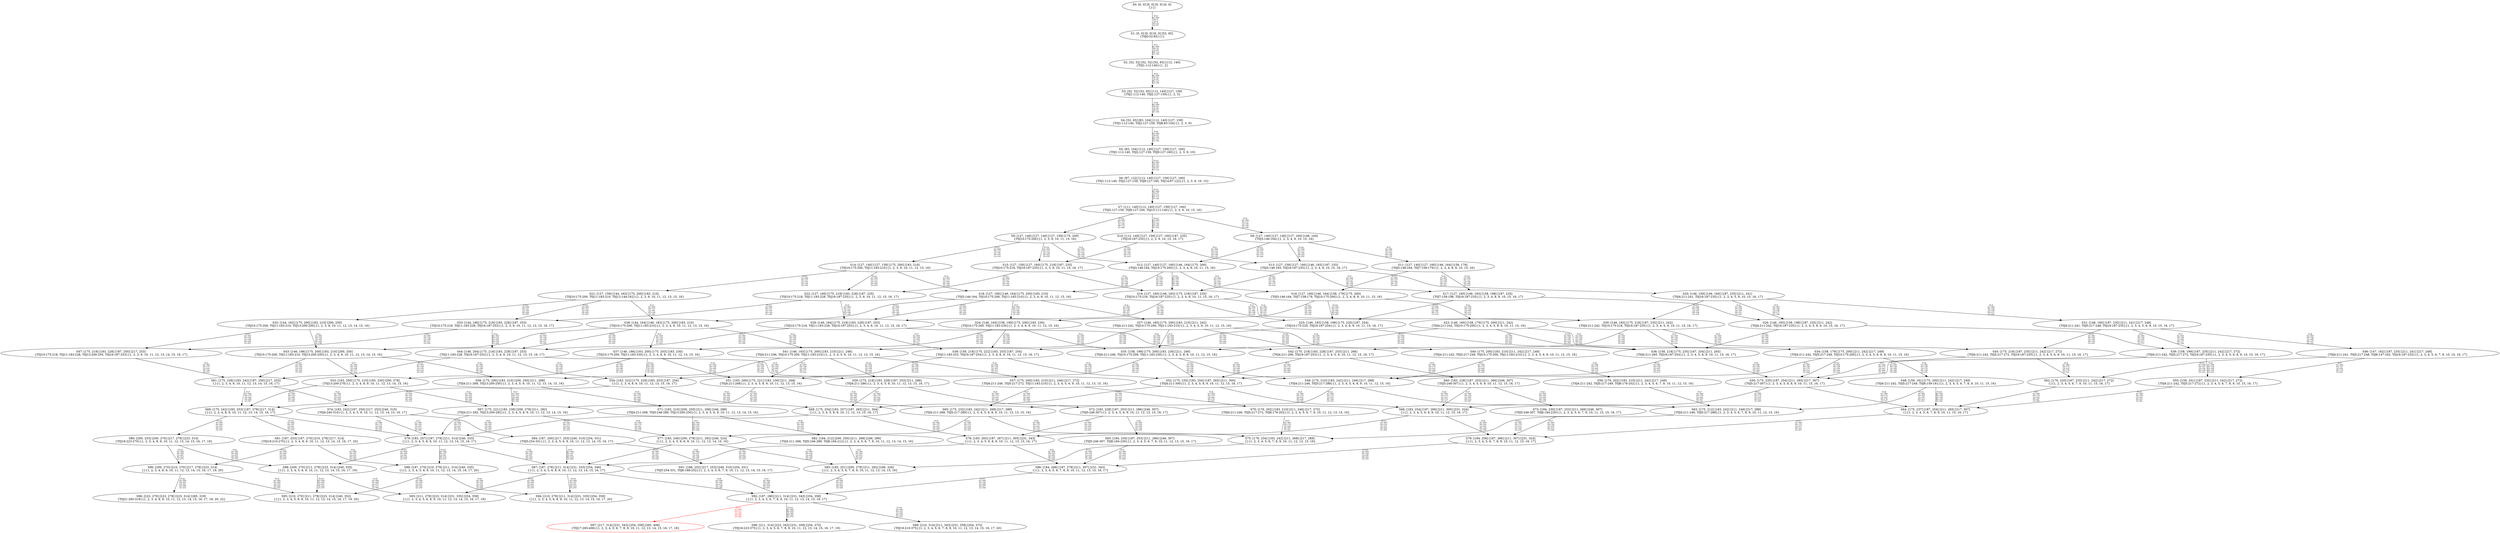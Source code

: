 digraph {
	S0[label="S0: [0, 0] [0, 0] [0, 0] [0, 0] \n{}{}"];
	S1[label="S1: [0, 0] [0, 0] [0, 0] [52, 65] \n{T0J0:52-65}{1}"];
	S2[label="S2: [52, 52] [52, 52] [52, 65] [112, 140] \n{T0J1:112-140}{1, 2}"];
	S3[label="S3: [52, 52] [52, 65] [112, 140] [127, 159] \n{T0J1:112-140, T0J2:127-159}{1, 2, 3}"];
	S4[label="S4: [52, 65] [83, 104] [112, 140] [127, 159] \n{T0J1:112-140, T0J2:127-159, T0J8:83-104}{1, 2, 3, 9}"];
	S5[label="S5: [83, 104] [112, 140] [127, 159] [127, 160] \n{T0J1:112-140, T0J2:127-159, T0J9:127-160}{1, 2, 3, 9, 10}"];
	S6[label="S6: [97, 122] [112, 140] [127, 159] [127, 160] \n{T0J1:112-140, T0J2:127-159, T0J9:127-160, T0J14:97-122}{1, 2, 3, 9, 10, 15}"];
	S7[label="S7: [111, 140] [112, 140] [127, 159] [127, 160] \n{T0J2:127-159, T0J9:127-160, T0J15:111-140}{1, 2, 3, 9, 10, 15, 16}"];
	S8[label="S8: [127, 140] [127, 140] [127, 160] [146, 164] \n{T0J3:146-164}{1, 2, 3, 4, 9, 10, 15, 16}"];
	S9[label="S9: [127, 140] [127, 140] [127, 159] [175, 200] \n{T0J10:175-200}{1, 2, 3, 9, 10, 11, 15, 16}"];
	S10[label="S10: [112, 140] [127, 159] [127, 160] [187, 235] \n{T0J16:187-235}{1, 2, 3, 9, 10, 15, 16, 17}"];
	S11[label="S11: [127, 140] [127, 160] [146, 164] [158, 179] \n{T0J3:146-164, T0J7:158-179}{1, 2, 3, 4, 8, 9, 10, 15, 16}"];
	S12[label="S12: [127, 140] [127, 160] [146, 164] [175, 200] \n{T0J3:146-164, T0J10:175-200}{1, 2, 3, 4, 9, 10, 11, 15, 16}"];
	S13[label="S13: [127, 159] [127, 160] [146, 183] [187, 235] \n{T0J3:146-183, T0J16:187-235}{1, 2, 3, 4, 9, 10, 15, 16, 17}"];
	S14[label="S14: [127, 140] [127, 159] [175, 200] [183, 210] \n{T0J10:175-200, T0J11:183-210}{1, 2, 3, 9, 10, 11, 12, 15, 16}"];
	S15[label="S15: [127, 159] [127, 160] [175, 218] [187, 235] \n{T0J10:175-218, T0J16:187-235}{1, 2, 3, 9, 10, 11, 15, 16, 17}"];
	S16[label="S16: [127, 160] [146, 164] [158, 179] [175, 200] \n{T0J3:146-164, T0J7:158-179, T0J10:175-200}{1, 2, 3, 4, 8, 9, 10, 11, 15, 16}"];
	S17[label="S17: [127, 160] [146, 183] [158, 198] [187, 235] \n{T0J7:158-198, T0J16:187-235}{1, 2, 3, 4, 8, 9, 10, 15, 16, 17}"];
	S18[label="S18: [127, 160] [146, 164] [175, 200] [183, 210] \n{T0J3:146-164, T0J10:175-200, T0J11:183-210}{1, 2, 3, 4, 9, 10, 11, 12, 15, 16}"];
	S19[label="S19: [127, 160] [146, 183] [175, 218] [187, 235] \n{T0J10:175-218, T0J16:187-235}{1, 2, 3, 4, 9, 10, 11, 15, 16, 17}"];
	S20[label="S20: [146, 159] [146, 160] [187, 235] [211, 241] \n{T0J4:211-241, T0J16:187-235}{1, 2, 3, 4, 5, 9, 10, 15, 16, 17}"];
	S21[label="S21: [127, 159] [144, 162] [175, 200] [183, 210] \n{T0J10:175-200, T0J11:183-210, T0J12:144-162}{1, 2, 3, 9, 10, 11, 12, 13, 15, 16}"];
	S22[label="S22: [127, 160] [175, 218] [183, 228] [187, 235] \n{T0J10:175-218, T0J11:183-228, T0J16:187-235}{1, 2, 3, 9, 10, 11, 12, 15, 16, 17}"];
	S23[label="S23: [146, 160] [158, 179] [175, 200] [211, 242] \n{T0J4:211-242, T0J10:175-200}{1, 2, 3, 4, 5, 8, 9, 10, 11, 15, 16}"];
	S24[label="S24: [146, 164] [158, 199] [175, 200] [183, 230] \n{T0J10:175-200, T0J11:183-230}{1, 2, 3, 4, 8, 9, 10, 11, 12, 15, 16}"];
	S25[label="S25: [146, 183] [158, 199] [175, 220] [187, 254] \n{T0J10:175-220, T0J16:187-254}{1, 2, 3, 4, 8, 9, 10, 11, 15, 16, 17}"];
	S26[label="S26: [146, 183] [158, 198] [187, 235] [211, 242] \n{T0J4:211-242, T0J16:187-235}{1, 2, 3, 4, 5, 8, 9, 10, 15, 16, 17}"];
	S27[label="S27: [146, 160] [175, 200] [183, 210] [211, 242] \n{T0J4:211-242, T0J10:175-200, T0J11:183-210}{1, 2, 3, 4, 5, 9, 10, 11, 12, 15, 16}"];
	S28[label="S28: [144, 164] [146, 183] [175, 200] [183, 210] \n{T0J10:175-200, T0J11:183-210}{1, 2, 3, 4, 9, 10, 11, 12, 13, 15, 16}"];
	S29[label="S29: [146, 184] [175, 218] [183, 228] [187, 253] \n{T0J10:175-218, T0J11:183-228, T0J16:187-253}{1, 2, 3, 4, 9, 10, 11, 12, 15, 16, 17}"];
	S30[label="S30: [146, 183] [175, 218] [187, 235] [211, 242] \n{T0J4:211-242, T0J10:175-218, T0J16:187-235}{1, 2, 3, 4, 5, 9, 10, 11, 15, 16, 17}"];
	S31[label="S31: [146, 160] [187, 235] [211, 241] [217, 248] \n{T0J4:211-241, T0J5:217-248, T0J16:187-235}{1, 2, 3, 4, 5, 6, 9, 10, 15, 16, 17}"];
	S32[label="S32: [144, 162] [175, 200] [183, 210] [200, 250] \n{T0J10:175-200, T0J11:183-210, T0J13:200-250}{1, 2, 3, 9, 10, 11, 12, 13, 14, 15, 16}"];
	S33[label="S33: [144, 180] [175, 218] [183, 228] [187, 253] \n{T0J10:175-218, T0J11:183-228, T0J16:187-253}{1, 2, 3, 9, 10, 11, 12, 13, 15, 16, 17}"];
	S34[label="S34: [158, 179] [175, 200] [211, 242] [217, 249] \n{T0J4:211-242, T0J5:217-249, T0J10:175-200}{1, 2, 3, 4, 5, 6, 8, 9, 10, 11, 15, 16}"];
	S35[label="S35: [158, 199] [175, 200] [183, 230] [211, 246] \n{T0J4:211-246, T0J10:175-200, T0J11:183-230}{1, 2, 3, 4, 5, 8, 9, 10, 11, 12, 15, 16}"];
	S36[label="S36: [158, 218] [175, 235] [187, 254] [211, 265] \n{T0J4:211-265, T0J16:187-254}{1, 2, 3, 4, 5, 8, 9, 10, 11, 15, 16, 17}"];
	S37[label="S37: [146, 186] [163, 200] [175, 203] [183, 230] \n{T0J10:175-200, T0J11:183-230}{1, 2, 3, 4, 8, 9, 10, 11, 12, 13, 15, 16}"];
	S38[label="S38: [158, 218] [175, 222] [183, 253] [187, 254] \n{T0J11:183-253, T0J16:187-254}{1, 2, 3, 4, 8, 9, 10, 11, 12, 15, 16, 17}"];
	S39[label="S39: [158, 199] [187, 235] [211, 242] [217, 272] \n{T0J4:211-242, T0J5:217-272, T0J16:187-235}{1, 2, 3, 4, 5, 6, 8, 9, 10, 15, 16, 17}"];
	S40[label="S40: [175, 200] [183, 210] [211, 242] [217, 249] \n{T0J4:211-242, T0J5:217-249, T0J10:175-200, T0J11:183-210}{1, 2, 3, 4, 5, 6, 9, 10, 11, 12, 15, 16}"];
	S41[label="S41: [146, 183] [175, 200] [183, 210] [211, 246] \n{T0J4:211-246, T0J10:175-200, T0J11:183-210}{1, 2, 3, 4, 5, 9, 10, 11, 12, 13, 15, 16}"];
	S42[label="S42: [175, 218] [183, 228] [187, 253] [211, 266] \n{T0J4:211-266, T0J16:187-253}{1, 2, 3, 4, 5, 9, 10, 11, 12, 15, 16, 17}"];
	S43[label="S43: [146, 186] [175, 200] [183, 210] [200, 250] \n{T0J10:175-200, T0J11:183-210, T0J13:200-250}{1, 2, 3, 4, 9, 10, 11, 12, 13, 14, 15, 16}"];
	S44[label="S44: [146, 204] [175, 218] [183, 228] [187, 253] \n{T0J11:183-228, T0J16:187-253}{1, 2, 3, 4, 9, 10, 11, 12, 13, 15, 16, 17}"];
	S45[label="S45: [175, 218] [187, 235] [211, 242] [217, 272] \n{T0J4:211-242, T0J5:217-272, T0J16:187-235}{1, 2, 3, 4, 5, 6, 9, 10, 11, 15, 16, 17}"];
	S46[label="S46: [147, 162] [187, 235] [211, 241] [217, 248] \n{T0J4:211-241, T0J5:217-248, T0J6:147-162, T0J16:187-235}{1, 2, 3, 4, 5, 6, 7, 9, 10, 15, 16, 17}"];
	S47[label="S47: [175, 218] [183, 228] [187, 250] [217, 253] \n{T0J10:175-218, T0J11:183-228, T0J13:200-250, T0J16:187-253}{1, 2, 3, 9, 10, 11, 12, 13, 14, 15, 16, 17}"];
	S48[label="S48: [159, 181] [175, 200] [211, 242] [217, 249] \n{T0J4:211-242, T0J5:217-249, T0J6:159-181}{1, 2, 3, 4, 5, 6, 7, 8, 9, 10, 11, 15, 16}"];
	S49[label="S49: [175, 210] [183, 242] [211, 249] [217, 288] \n{T0J4:211-246, T0J5:217-288}{1, 2, 3, 4, 5, 6, 8, 9, 10, 11, 12, 15, 16}"];
	S50[label="S50: [175, 235] [187, 254] [211, 265] [217, 307] \n{T0J5:217-307}{1, 2, 3, 4, 5, 6, 8, 9, 10, 11, 15, 16, 17}"];
	S51[label="S51: [163, 200] [175, 221] [183, 230] [211, 268] \n{T0J4:211-268}{1, 2, 3, 4, 5, 8, 9, 10, 11, 12, 13, 15, 16}"];
	S52[label="S52: [175, 235] [183, 254] [187, 265] [211, 300] \n{T0J4:211-300}{1, 2, 3, 4, 5, 8, 9, 10, 11, 12, 15, 16, 17}"];
	S53[label="S53: [163, 200] [175, 210] [183, 230] [200, 278] \n{T0J13:200-278}{1, 2, 3, 4, 8, 9, 10, 11, 12, 13, 14, 15, 16}"];
	S54[label="S54: [163, 222] [175, 228] [183, 253] [187, 254] \n{}{1, 2, 3, 4, 8, 9, 10, 11, 12, 13, 15, 16, 17}"];
	S55[label="S55: [159, 201] [187, 235] [211, 242] [217, 272] \n{T0J4:211-242, T0J5:217-272}{1, 2, 3, 4, 5, 6, 7, 8, 9, 10, 15, 16, 17}"];
	S56[label="S56: [176, 202] [183, 210] [211, 242] [217, 249] \n{T0J4:211-242, T0J5:217-249, T0J6:176-202}{1, 2, 3, 4, 5, 6, 7, 9, 10, 11, 12, 15, 16}"];
	S57[label="S57: [175, 200] [183, 210] [211, 246] [217, 272] \n{T0J4:211-246, T0J5:217-272, T0J11:183-210}{1, 2, 3, 4, 5, 6, 9, 10, 11, 12, 13, 15, 16}"];
	S58[label="S58: [175, 200] [183, 210] [200, 250] [211, 268] \n{T0J4:211-268, T0J13:200-250}{1, 2, 3, 4, 5, 9, 10, 11, 12, 13, 14, 15, 16}"];
	S59[label="S59: [175, 218] [183, 228] [187, 253] [211, 286] \n{T0J4:211-286}{1, 2, 3, 4, 5, 9, 10, 11, 12, 13, 15, 16, 17}"];
	S60[label="S60: [183, 228] [187, 253] [211, 266] [246, 307] \n{T0J5:246-307}{1, 2, 3, 4, 5, 6, 9, 10, 11, 12, 15, 16, 17}"];
	S61[label="S61: [175, 228] [183, 242] [187, 250] [217, 253] \n{}{1, 2, 3, 4, 9, 10, 11, 12, 13, 14, 15, 16, 17}"];
	S62[label="S62: [176, 220] [187, 235] [211, 242] [217, 272] \n{}{1, 2, 3, 4, 5, 6, 7, 9, 10, 11, 15, 16, 17}"];
	S63[label="S63: [175, 212] [183, 242] [211, 249] [217, 288] \n{T0J4:211-246, T0J5:217-288}{1, 2, 3, 4, 5, 6, 7, 8, 9, 10, 11, 12, 15, 16}"];
	S64[label="S64: [175, 237] [187, 254] [211, 265] [217, 307] \n{}{1, 2, 3, 4, 5, 6, 7, 8, 9, 10, 11, 15, 16, 17}"];
	S65[label="S65: [175, 232] [183, 242] [211, 268] [217, 289] \n{T0J4:211-268, T0J5:217-289}{1, 2, 3, 4, 5, 6, 8, 9, 10, 11, 12, 13, 15, 16}"];
	S66[label="S66: [183, 254] [187, 266] [211, 305] [231, 324] \n{}{1, 2, 3, 4, 5, 6, 8, 9, 10, 11, 12, 15, 16, 17}"];
	S67[label="S67: [175, 221] [183, 239] [200, 278] [211, 292] \n{T0J4:211-282, T0J13:200-292}{1, 2, 3, 4, 5, 8, 9, 10, 11, 12, 13, 14, 15, 16}"];
	S68[label="S68: [175, 254] [183, 257] [187, 265] [211, 304] \n{}{1, 2, 3, 4, 5, 8, 9, 10, 11, 12, 13, 15, 16, 17}"];
	S69[label="S69: [175, 242] [183, 253] [187, 278] [217, 314] \n{}{1, 2, 3, 4, 8, 9, 10, 11, 12, 13, 14, 15, 16, 17}"];
	S70[label="S70: [176, 202] [183, 210] [211, 246] [217, 272] \n{T0J4:211-246, T0J5:217-272, T0J6:176-202}{1, 2, 3, 4, 5, 6, 7, 9, 10, 11, 12, 13, 15, 16}"];
	S71[label="S71: [183, 210] [200, 250] [211, 268] [246, 289] \n{T0J4:211-268, T0J5:246-289, T0J13:200-250}{1, 2, 3, 4, 5, 6, 9, 10, 11, 12, 13, 14, 15, 16}"];
	S72[label="S72: [183, 228] [187, 253] [211, 286] [246, 307] \n{T0J5:246-307}{1, 2, 3, 4, 5, 6, 9, 10, 11, 12, 13, 15, 16, 17}"];
	S73[label="S73: [184, 230] [187, 253] [211, 266] [246, 307] \n{T0J5:246-307, T0J6:184-230}{1, 2, 3, 4, 5, 6, 7, 9, 10, 11, 12, 15, 16, 17}"];
	S74[label="S74: [183, 242] [187, 250] [217, 253] [240, 310] \n{T0J4:240-310}{1, 2, 3, 4, 5, 9, 10, 11, 12, 13, 14, 15, 16, 17}"];
	S75[label="S75: [176, 234] [183, 242] [211, 268] [217, 289] \n{}{1, 2, 3, 4, 5, 6, 7, 8, 9, 10, 11, 12, 13, 15, 16}"];
	S76[label="S76: [184, 256] [187, 266] [211, 307] [231, 324] \n{}{1, 2, 3, 4, 5, 6, 7, 8, 9, 10, 11, 12, 15, 16, 17}"];
	S77[label="S77: [183, 249] [200, 278] [211, 292] [246, 324] \n{}{1, 2, 3, 4, 5, 6, 8, 9, 10, 11, 12, 13, 14, 15, 16}"];
	S78[label="S78: [183, 263] [187, 267] [211, 305] [231, 343] \n{}{1, 2, 3, 4, 5, 6, 8, 9, 10, 11, 12, 13, 15, 16, 17}"];
	S79[label="S79: [183, 257] [187, 278] [211, 314] [240, 333] \n{}{1, 2, 3, 4, 5, 8, 9, 10, 11, 12, 13, 14, 15, 16, 17}"];
	S80[label="S80: [200, 253] [200, 270] [217, 278] [223, 314] \n{T0J18:223-270}{1, 2, 3, 4, 8, 9, 10, 11, 12, 13, 14, 15, 16, 17, 19}"];
	S81[label="S81: [187, 253] [187, 270] [210, 278] [217, 314] \n{T0J19:210-270}{1, 2, 3, 4, 8, 9, 10, 11, 12, 13, 14, 15, 16, 17, 20}"];
	S82[label="S82: [184, 212] [200, 250] [211, 268] [246, 289] \n{T0J4:211-268, T0J5:246-289, T0J6:184-212}{1, 2, 3, 4, 5, 6, 7, 9, 10, 11, 12, 13, 14, 15, 16}"];
	S83[label="S83: [184, 230] [187, 253] [211, 286] [246, 307] \n{T0J5:246-307, T0J6:184-230}{1, 2, 3, 4, 5, 6, 7, 9, 10, 11, 12, 13, 15, 16, 17}"];
	S84[label="S84: [187, 250] [217, 253] [240, 310] [254, 331] \n{T0J5:254-331}{1, 2, 3, 4, 5, 6, 9, 10, 11, 12, 13, 14, 15, 16, 17}"];
	S85[label="S85: [183, 251] [200, 278] [211, 292] [246, 326] \n{}{1, 2, 3, 4, 5, 6, 7, 8, 9, 10, 11, 12, 13, 14, 15, 16}"];
	S86[label="S86: [184, 266] [187, 278] [211, 307] [231, 343] \n{}{1, 2, 3, 4, 5, 6, 7, 8, 9, 10, 11, 12, 13, 15, 16, 17}"];
	S87[label="S87: [187, 278] [211, 314] [231, 333] [254, 346] \n{}{1, 2, 3, 4, 5, 6, 8, 9, 10, 11, 12, 13, 14, 15, 16, 17}"];
	S88[label="S88: [200, 270] [211, 278] [223, 314] [240, 335] \n{}{1, 2, 3, 4, 5, 8, 9, 10, 11, 12, 13, 14, 15, 16, 17, 19}"];
	S89[label="S89: [187, 270] [210, 278] [211, 314] [240, 335] \n{}{1, 2, 3, 4, 5, 8, 9, 10, 11, 12, 13, 14, 15, 16, 17, 20}"];
	S90[label="S90: [200, 270] [210, 270] [217, 278] [223, 314] \n{}{1, 2, 3, 4, 8, 9, 10, 11, 12, 13, 14, 15, 16, 17, 19, 20}"];
	S91[label="S91: [188, 252] [217, 253] [240, 310] [254, 331] \n{T0J5:254-331, T0J6:188-252}{1, 2, 3, 4, 5, 6, 7, 9, 10, 11, 12, 13, 14, 15, 16, 17}"];
	S92[label="S92: [187, 280] [211, 314] [231, 343] [254, 358] \n{}{1, 2, 3, 4, 5, 6, 7, 8, 9, 10, 11, 12, 13, 14, 15, 16, 17}"];
	S93[label="S93: [211, 278] [223, 314] [231, 335] [254, 359] \n{}{1, 2, 3, 4, 5, 6, 8, 9, 10, 11, 12, 13, 14, 15, 16, 17, 19}"];
	S94[label="S94: [210, 278] [211, 314] [231, 335] [254, 359] \n{}{1, 2, 3, 4, 5, 6, 8, 9, 10, 11, 12, 13, 14, 15, 16, 17, 20}"];
	S95[label="S95: [210, 270] [211, 278] [223, 314] [240, 352] \n{}{1, 2, 3, 4, 5, 8, 9, 10, 11, 12, 13, 14, 15, 16, 17, 19, 20}"];
	S96[label="S96: [223, 270] [223, 278] [223, 314] [285, 319] \n{T0J21:285-319}{1, 2, 3, 4, 8, 9, 10, 11, 12, 13, 14, 15, 16, 17, 19, 20, 22}"];
	S97[label="S97: [217, 314] [231, 343] [254, 358] [265, 406] \n{T0J17:265-406}{1, 2, 3, 4, 5, 6, 7, 8, 9, 10, 11, 12, 13, 14, 15, 16, 17, 18}"];
	S98[label="S98: [211, 314] [223, 343] [231, 358] [254, 375] \n{T0J18:223-375}{1, 2, 3, 4, 5, 6, 7, 8, 9, 10, 11, 12, 13, 14, 15, 16, 17, 19}"];
	S99[label="S99: [210, 314] [211, 343] [231, 358] [254, 375] \n{T0J19:210-375}{1, 2, 3, 4, 5, 6, 7, 8, 9, 10, 11, 12, 13, 14, 15, 16, 17, 20}"];
	S0 -> S1[label="T0 J0\nDL=400\nES=0\nLS=0\nEF=52\nLF=65",fontsize=8];
	S1 -> S2[label="T0 J1\nDL=400\nES=52\nLS=65\nEF=112\nLF=140",fontsize=8];
	S2 -> S3[label="T0 J2\nDL=400\nES=52\nLS=65\nEF=127\nLF=159",fontsize=8];
	S3 -> S4[label="T0 J8\nDL=400\nES=52\nLS=65\nEF=83\nLF=104",fontsize=8];
	S4 -> S5[label="T0 J9\nDL=400\nES=83\nLS=104\nEF=127\nLF=160",fontsize=8];
	S5 -> S6[label="T0 J14\nDL=400\nES=83\nLS=104\nEF=97\nLF=122",fontsize=8];
	S6 -> S7[label="T0 J15\nDL=400\nES=97\nLS=122\nEF=111\nLF=140",fontsize=8];
	S7 -> S8[label="T0 J3\nDL=400\nES=127\nLS=140\nEF=146\nLF=164",fontsize=8];
	S7 -> S9[label="T0 J10\nDL=400\nES=127\nLS=140\nEF=175\nLF=200",fontsize=8];
	S7 -> S10[label="T0 J16\nDL=400\nES=111\nLS=140\nEF=187\nLF=235",fontsize=8];
	S8 -> S11[label="T0 J7\nDL=400\nES=127\nLS=140\nEF=158\nLF=179",fontsize=8];
	S8 -> S12[label="T0 J10\nDL=400\nES=127\nLS=140\nEF=175\nLF=200",fontsize=8];
	S8 -> S13[label="T0 J16\nDL=400\nES=127\nLS=140\nEF=203\nLF=235",fontsize=8];
	S9 -> S12[label="T0 J3\nDL=400\nES=127\nLS=140\nEF=146\nLF=164",fontsize=8];
	S9 -> S14[label="T0 J11\nDL=400\nES=127\nLS=140\nEF=183\nLF=210",fontsize=8];
	S9 -> S15[label="T0 J16\nDL=400\nES=127\nLS=140\nEF=203\nLF=235",fontsize=8];
	S10 -> S13[label="T0 J3\nDL=400\nES=127\nLS=159\nEF=146\nLF=183",fontsize=8];
	S10 -> S15[label="T0 J10\nDL=400\nES=127\nLS=158\nEF=175\nLF=218",fontsize=8];
	S11 -> S16[label="T0 J10\nDL=400\nES=127\nLS=140\nEF=175\nLF=200",fontsize=8];
	S11 -> S17[label="T0 J16\nDL=400\nES=127\nLS=140\nEF=203\nLF=235",fontsize=8];
	S12 -> S16[label="T0 J7\nDL=400\nES=127\nLS=140\nEF=158\nLF=179",fontsize=8];
	S12 -> S18[label="T0 J11\nDL=400\nES=127\nLS=140\nEF=183\nLF=210",fontsize=8];
	S12 -> S19[label="T0 J16\nDL=400\nES=127\nLS=140\nEF=203\nLF=235",fontsize=8];
	S13 -> S20[label="T0 J4\nDL=400\nES=146\nLS=159\nEF=211\nLF=241",fontsize=8];
	S13 -> S17[label="T0 J7\nDL=400\nES=127\nLS=159\nEF=158\nLF=198",fontsize=8];
	S13 -> S19[label="T0 J10\nDL=400\nES=127\nLS=158\nEF=175\nLF=218",fontsize=8];
	S14 -> S18[label="T0 J3\nDL=400\nES=127\nLS=140\nEF=146\nLF=164",fontsize=8];
	S14 -> S21[label="T0 J12\nDL=400\nES=127\nLS=140\nEF=144\nLF=162",fontsize=8];
	S14 -> S22[label="T0 J16\nDL=400\nES=127\nLS=140\nEF=203\nLF=235",fontsize=8];
	S15 -> S19[label="T0 J3\nDL=400\nES=127\nLS=159\nEF=146\nLF=183",fontsize=8];
	S15 -> S22[label="T0 J11\nDL=400\nES=127\nLS=158\nEF=183\nLF=228",fontsize=8];
	S16 -> S23[label="T0 J4\nDL=400\nES=146\nLS=160\nEF=211\nLF=242",fontsize=8];
	S16 -> S24[label="T0 J11\nDL=400\nES=127\nLS=160\nEF=183\nLF=230",fontsize=8];
	S16 -> S25[label="T0 J16\nDL=400\nES=127\nLS=159\nEF=203\nLF=254",fontsize=8];
	S17 -> S26[label="T0 J4\nDL=400\nES=146\nLS=160\nEF=211\nLF=242",fontsize=8];
	S17 -> S25[label="T0 J10\nDL=400\nES=127\nLS=160\nEF=175\nLF=220",fontsize=8];
	S18 -> S27[label="T0 J4\nDL=400\nES=146\nLS=160\nEF=211\nLF=242",fontsize=8];
	S18 -> S24[label="T0 J7\nDL=400\nES=127\nLS=160\nEF=158\nLF=199",fontsize=8];
	S18 -> S28[label="T0 J12\nDL=400\nES=127\nLS=158\nEF=144\nLF=180",fontsize=8];
	S18 -> S29[label="T0 J16\nDL=400\nES=127\nLS=158\nEF=203\nLF=253",fontsize=8];
	S19 -> S30[label="T0 J4\nDL=400\nES=146\nLS=160\nEF=211\nLF=242",fontsize=8];
	S19 -> S25[label="T0 J7\nDL=400\nES=127\nLS=160\nEF=158\nLF=199",fontsize=8];
	S19 -> S29[label="T0 J11\nDL=400\nES=127\nLS=158\nEF=183\nLF=228",fontsize=8];
	S20 -> S31[label="T0 J5\nDL=400\nES=146\nLS=159\nEF=217\nLF=248",fontsize=8];
	S20 -> S26[label="T0 J7\nDL=400\nES=146\nLS=159\nEF=177\nLF=198",fontsize=8];
	S20 -> S30[label="T0 J10\nDL=400\nES=146\nLS=158\nEF=194\nLF=218",fontsize=8];
	S21 -> S28[label="T0 J3\nDL=400\nES=127\nLS=159\nEF=146\nLF=183",fontsize=8];
	S21 -> S32[label="T0 J13\nDL=400\nES=127\nLS=158\nEF=200\nLF=250",fontsize=8];
	S21 -> S33[label="T0 J16\nDL=400\nES=127\nLS=158\nEF=203\nLF=253",fontsize=8];
	S22 -> S29[label="T0 J3\nDL=400\nES=127\nLS=160\nEF=146\nLF=184",fontsize=8];
	S22 -> S33[label="T0 J12\nDL=400\nES=127\nLS=158\nEF=144\nLF=180",fontsize=8];
	S23 -> S34[label="T0 J5\nDL=400\nES=146\nLS=160\nEF=217\nLF=249",fontsize=8];
	S23 -> S35[label="T0 J11\nDL=400\nES=146\nLS=160\nEF=202\nLF=230",fontsize=8];
	S23 -> S36[label="T0 J16\nDL=400\nES=146\nLS=159\nEF=222\nLF=254",fontsize=8];
	S24 -> S35[label="T0 J4\nDL=400\nES=146\nLS=164\nEF=211\nLF=246",fontsize=8];
	S24 -> S37[label="T0 J12\nDL=400\nES=146\nLS=164\nEF=163\nLF=186",fontsize=8];
	S24 -> S38[label="T0 J16\nDL=400\nES=146\nLS=159\nEF=222\nLF=254",fontsize=8];
	S25 -> S36[label="T0 J4\nDL=400\nES=146\nLS=183\nEF=211\nLF=265",fontsize=8];
	S25 -> S38[label="T0 J11\nDL=400\nES=146\nLS=183\nEF=202\nLF=253",fontsize=8];
	S26 -> S39[label="T0 J5\nDL=400\nES=146\nLS=183\nEF=217\nLF=272",fontsize=8];
	S26 -> S36[label="T0 J10\nDL=400\nES=146\nLS=183\nEF=194\nLF=243",fontsize=8];
	S27 -> S40[label="T0 J5\nDL=400\nES=146\nLS=160\nEF=217\nLF=249",fontsize=8];
	S27 -> S35[label="T0 J7\nDL=400\nES=146\nLS=160\nEF=177\nLF=199",fontsize=8];
	S27 -> S41[label="T0 J12\nDL=400\nES=146\nLS=158\nEF=163\nLF=180",fontsize=8];
	S27 -> S42[label="T0 J16\nDL=400\nES=146\nLS=158\nEF=222\nLF=253",fontsize=8];
	S28 -> S41[label="T0 J4\nDL=400\nES=146\nLS=164\nEF=211\nLF=246",fontsize=8];
	S28 -> S37[label="T0 J7\nDL=400\nES=144\nLS=164\nEF=175\nLF=203",fontsize=8];
	S28 -> S43[label="T0 J13\nDL=400\nES=144\nLS=158\nEF=217\nLF=250",fontsize=8];
	S28 -> S44[label="T0 J16\nDL=400\nES=144\nLS=158\nEF=220\nLF=253",fontsize=8];
	S29 -> S42[label="T0 J4\nDL=400\nES=146\nLS=184\nEF=211\nLF=266",fontsize=8];
	S29 -> S38[label="T0 J7\nDL=400\nES=146\nLS=183\nEF=177\nLF=222",fontsize=8];
	S29 -> S44[label="T0 J12\nDL=400\nES=146\nLS=158\nEF=163\nLF=180",fontsize=8];
	S30 -> S45[label="T0 J5\nDL=400\nES=146\nLS=183\nEF=217\nLF=272",fontsize=8];
	S30 -> S36[label="T0 J7\nDL=400\nES=146\nLS=183\nEF=177\nLF=222",fontsize=8];
	S30 -> S42[label="T0 J11\nDL=400\nES=146\nLS=158\nEF=202\nLF=228",fontsize=8];
	S31 -> S46[label="T0 J6\nDL=400\nES=146\nLS=160\nEF=147\nLF=162",fontsize=8];
	S31 -> S39[label="T0 J7\nDL=400\nES=146\nLS=160\nEF=177\nLF=199",fontsize=8];
	S31 -> S45[label="T0 J10\nDL=400\nES=146\nLS=158\nEF=194\nLF=218",fontsize=8];
	S32 -> S43[label="T0 J3\nDL=400\nES=144\nLS=162\nEF=163\nLF=186",fontsize=8];
	S32 -> S47[label="T0 J16\nDL=400\nES=144\nLS=158\nEF=220\nLF=253",fontsize=8];
	S33 -> S44[label="T0 J3\nDL=400\nES=144\nLS=180\nEF=163\nLF=204",fontsize=8];
	S33 -> S47[label="T0 J13\nDL=400\nES=144\nLS=158\nEF=217\nLF=250",fontsize=8];
	S34 -> S48[label="T0 J6\nDL=400\nES=158\nLS=179\nEF=159\nLF=181",fontsize=8];
	S34 -> S49[label="T0 J11\nDL=400\nES=158\nLS=179\nEF=214\nLF=249",fontsize=8];
	S34 -> S50[label="T0 J16\nDL=400\nES=158\nLS=159\nEF=234\nLF=254",fontsize=8];
	S35 -> S49[label="T0 J5\nDL=400\nES=158\nLS=199\nEF=229\nLF=288",fontsize=8];
	S35 -> S51[label="T0 J12\nDL=400\nES=158\nLS=199\nEF=175\nLF=221",fontsize=8];
	S35 -> S52[label="T0 J16\nDL=400\nES=158\nLS=159\nEF=234\nLF=254",fontsize=8];
	S36 -> S50[label="T0 J5\nDL=400\nES=158\nLS=218\nEF=229\nLF=307",fontsize=8];
	S36 -> S52[label="T0 J11\nDL=400\nES=158\nLS=203\nEF=214\nLF=273",fontsize=8];
	S37 -> S51[label="T0 J4\nDL=400\nES=146\nLS=186\nEF=211\nLF=268",fontsize=8];
	S37 -> S53[label="T0 J13\nDL=400\nES=146\nLS=186\nEF=219\nLF=278",fontsize=8];
	S37 -> S54[label="T0 J16\nDL=400\nES=146\nLS=159\nEF=222\nLF=254",fontsize=8];
	S38 -> S52[label="T0 J4\nDL=400\nES=158\nLS=218\nEF=223\nLF=300",fontsize=8];
	S38 -> S54[label="T0 J12\nDL=400\nES=158\nLS=203\nEF=175\nLF=225",fontsize=8];
	S39 -> S55[label="T0 J6\nDL=400\nES=158\nLS=199\nEF=159\nLF=201",fontsize=8];
	S39 -> S50[label="T0 J10\nDL=400\nES=158\nLS=199\nEF=206\nLF=259",fontsize=8];
	S40 -> S56[label="T0 J6\nDL=400\nES=175\nLS=200\nEF=176\nLF=202",fontsize=8];
	S40 -> S49[label="T0 J7\nDL=400\nES=175\nLS=200\nEF=206\nLF=239",fontsize=8];
	S41 -> S57[label="T0 J5\nDL=400\nES=146\nLS=183\nEF=217\nLF=272",fontsize=8];
	S41 -> S51[label="T0 J7\nDL=400\nES=146\nLS=183\nEF=177\nLF=222",fontsize=8];
	S41 -> S58[label="T0 J13\nDL=400\nES=146\nLS=158\nEF=219\nLF=250",fontsize=8];
	S41 -> S59[label="T0 J16\nDL=400\nES=146\nLS=158\nEF=222\nLF=253",fontsize=8];
	S42 -> S60[label="T0 J5\nDL=400\nES=175\nLS=218\nEF=246\nLF=307",fontsize=8];
	S42 -> S52[label="T0 J7\nDL=400\nES=175\nLS=203\nEF=206\nLF=242",fontsize=8];
	S43 -> S58[label="T0 J4\nDL=400\nES=146\nLS=186\nEF=211\nLF=268",fontsize=8];
	S43 -> S53[label="T0 J7\nDL=400\nES=146\nLS=186\nEF=177\nLF=225",fontsize=8];
	S43 -> S61[label="T0 J16\nDL=400\nES=146\nLS=158\nEF=222\nLF=253",fontsize=8];
	S44 -> S59[label="T0 J4\nDL=400\nES=146\nLS=204\nEF=211\nLF=286",fontsize=8];
	S44 -> S54[label="T0 J7\nDL=400\nES=146\nLS=203\nEF=177\nLF=242",fontsize=8];
	S44 -> S61[label="T0 J13\nDL=400\nES=146\nLS=158\nEF=219\nLF=250",fontsize=8];
	S45 -> S62[label="T0 J6\nDL=400\nES=175\nLS=218\nEF=176\nLF=220",fontsize=8];
	S45 -> S50[label="T0 J7\nDL=400\nES=175\nLS=203\nEF=206\nLF=242",fontsize=8];
	S46 -> S55[label="T0 J7\nDL=400\nES=147\nLS=162\nEF=178\nLF=201",fontsize=8];
	S46 -> S62[label="T0 J10\nDL=400\nES=147\nLS=158\nEF=195\nLF=218",fontsize=8];
	S47 -> S61[label="T0 J3\nDL=400\nES=175\nLS=218\nEF=194\nLF=242",fontsize=8];
	S48 -> S63[label="T0 J11\nDL=400\nES=159\nLS=181\nEF=215\nLF=251",fontsize=8];
	S48 -> S64[label="T0 J16\nDL=400\nES=159\nLS=159\nEF=235\nLF=254",fontsize=8];
	S49 -> S63[label="T0 J6\nDL=400\nES=175\nLS=210\nEF=176\nLF=212",fontsize=8];
	S49 -> S65[label="T0 J12\nDL=400\nES=175\nLS=210\nEF=192\nLF=232",fontsize=8];
	S50 -> S64[label="T0 J6\nDL=400\nES=175\nLS=235\nEF=176\nLF=237",fontsize=8];
	S50 -> S66[label="T0 J11\nDL=400\nES=175\nLS=235\nEF=231\nLF=305",fontsize=8];
	S51 -> S65[label="T0 J5\nDL=400\nES=163\nLS=200\nEF=234\nLF=289",fontsize=8];
	S51 -> S67[label="T0 J13\nDL=400\nES=163\nLS=200\nEF=236\nLF=292",fontsize=8];
	S52 -> S66[label="T0 J5\nDL=400\nES=175\nLS=235\nEF=246\nLF=324",fontsize=8];
	S52 -> S68[label="T0 J12\nDL=400\nES=175\nLS=235\nEF=192\nLF=257",fontsize=8];
	S53 -> S67[label="T0 J4\nDL=400\nES=163\nLS=200\nEF=228\nLF=282",fontsize=8];
	S53 -> S69[label="T0 J16\nDL=400\nES=163\nLS=200\nEF=239\nLF=295",fontsize=8];
	S54 -> S68[label="T0 J4\nDL=400\nES=163\nLS=222\nEF=228\nLF=304",fontsize=8];
	S54 -> S69[label="T0 J13\nDL=400\nES=163\nLS=222\nEF=236\nLF=314",fontsize=8];
	S55 -> S64[label="T0 J10\nDL=400\nES=159\nLS=201\nEF=207\nLF=261",fontsize=8];
	S56 -> S63[label="T0 J7\nDL=400\nES=176\nLS=202\nEF=207\nLF=241",fontsize=8];
	S57 -> S70[label="T0 J6\nDL=400\nES=175\nLS=200\nEF=176\nLF=202",fontsize=8];
	S57 -> S65[label="T0 J7\nDL=400\nES=175\nLS=200\nEF=206\nLF=239",fontsize=8];
	S58 -> S71[label="T0 J5\nDL=400\nES=175\nLS=200\nEF=246\nLF=289",fontsize=8];
	S58 -> S67[label="T0 J7\nDL=400\nES=175\nLS=200\nEF=206\nLF=239",fontsize=8];
	S59 -> S72[label="T0 J5\nDL=400\nES=175\nLS=218\nEF=246\nLF=307",fontsize=8];
	S59 -> S68[label="T0 J7\nDL=400\nES=175\nLS=218\nEF=206\nLF=257",fontsize=8];
	S60 -> S73[label="T0 J6\nDL=400\nES=183\nLS=228\nEF=184\nLF=230",fontsize=8];
	S60 -> S66[label="T0 J7\nDL=400\nES=183\nLS=228\nEF=214\nLF=267",fontsize=8];
	S61 -> S74[label="T0 J4\nDL=400\nES=175\nLS=228\nEF=240\nLF=310",fontsize=8];
	S61 -> S69[label="T0 J7\nDL=400\nES=175\nLS=228\nEF=206\nLF=267",fontsize=8];
	S62 -> S64[label="T0 J7\nDL=400\nES=176\nLS=220\nEF=207\nLF=259",fontsize=8];
	S63 -> S75[label="T0 J12\nDL=400\nES=175\nLS=212\nEF=192\nLF=234",fontsize=8];
	S64 -> S76[label="T0 J11\nDL=400\nES=175\nLS=237\nEF=231\nLF=307",fontsize=8];
	S65 -> S75[label="T0 J6\nDL=400\nES=175\nLS=232\nEF=176\nLF=234",fontsize=8];
	S65 -> S77[label="T0 J13\nDL=400\nES=175\nLS=232\nEF=248\nLF=324",fontsize=8];
	S66 -> S76[label="T0 J6\nDL=400\nES=183\nLS=254\nEF=184\nLF=256",fontsize=8];
	S66 -> S78[label="T0 J12\nDL=400\nES=183\nLS=241\nEF=200\nLF=263",fontsize=8];
	S67 -> S77[label="T0 J5\nDL=400\nES=175\nLS=221\nEF=246\nLF=310",fontsize=8];
	S67 -> S79[label="T0 J16\nDL=400\nES=175\nLS=221\nEF=251\nLF=316",fontsize=8];
	S68 -> S78[label="T0 J5\nDL=400\nES=175\nLS=254\nEF=246\nLF=343",fontsize=8];
	S68 -> S79[label="T0 J13\nDL=400\nES=175\nLS=241\nEF=248\nLF=333",fontsize=8];
	S69 -> S79[label="T0 J4\nDL=400\nES=175\nLS=242\nEF=240\nLF=324",fontsize=8];
	S69 -> S80[label="T0 J18\nDL=400\nES=200\nLS=241\nEF=223\nLF=270",fontsize=8];
	S69 -> S81[label="T0 J19\nDL=400\nES=187\nLS=241\nEF=210\nLF=270",fontsize=8];
	S70 -> S75[label="T0 J7\nDL=400\nES=176\nLS=202\nEF=207\nLF=241",fontsize=8];
	S71 -> S82[label="T0 J6\nDL=400\nES=183\nLS=210\nEF=184\nLF=212",fontsize=8];
	S71 -> S77[label="T0 J7\nDL=400\nES=183\nLS=210\nEF=214\nLF=249",fontsize=8];
	S72 -> S83[label="T0 J6\nDL=400\nES=183\nLS=228\nEF=184\nLF=230",fontsize=8];
	S72 -> S78[label="T0 J7\nDL=400\nES=183\nLS=228\nEF=214\nLF=267",fontsize=8];
	S73 -> S76[label="T0 J7\nDL=400\nES=184\nLS=230\nEF=215\nLF=269",fontsize=8];
	S74 -> S84[label="T0 J5\nDL=400\nES=183\nLS=242\nEF=254\nLF=331",fontsize=8];
	S74 -> S79[label="T0 J7\nDL=400\nES=183\nLS=241\nEF=214\nLF=280",fontsize=8];
	S75 -> S85[label="T0 J13\nDL=400\nES=176\nLS=234\nEF=249\nLF=326",fontsize=8];
	S76 -> S86[label="T0 J12\nDL=400\nES=184\nLS=256\nEF=201\nLF=278",fontsize=8];
	S77 -> S85[label="T0 J6\nDL=400\nES=183\nLS=249\nEF=184\nLF=251",fontsize=8];
	S77 -> S87[label="T0 J16\nDL=400\nES=183\nLS=241\nEF=259\nLF=336",fontsize=8];
	S78 -> S86[label="T0 J6\nDL=400\nES=183\nLS=263\nEF=184\nLF=265",fontsize=8];
	S78 -> S87[label="T0 J13\nDL=400\nES=183\nLS=241\nEF=256\nLF=333",fontsize=8];
	S79 -> S87[label="T0 J5\nDL=400\nES=183\nLS=257\nEF=254\nLF=346",fontsize=8];
	S79 -> S88[label="T0 J18\nDL=400\nES=200\nLS=241\nEF=223\nLF=270",fontsize=8];
	S79 -> S89[label="T0 J19\nDL=400\nES=187\nLS=241\nEF=210\nLF=270",fontsize=8];
	S80 -> S88[label="T0 J4\nDL=400\nES=200\nLS=253\nEF=265\nLF=335",fontsize=8];
	S80 -> S90[label="T0 J19\nDL=400\nES=200\nLS=241\nEF=223\nLF=270",fontsize=8];
	S81 -> S89[label="T0 J4\nDL=400\nES=187\nLS=253\nEF=252\nLF=335",fontsize=8];
	S81 -> S90[label="T0 J18\nDL=400\nES=200\nLS=241\nEF=223\nLF=270",fontsize=8];
	S82 -> S85[label="T0 J7\nDL=400\nES=184\nLS=212\nEF=215\nLF=251",fontsize=8];
	S83 -> S86[label="T0 J7\nDL=400\nES=184\nLS=230\nEF=215\nLF=269",fontsize=8];
	S84 -> S91[label="T0 J6\nDL=400\nES=187\nLS=250\nEF=188\nLF=252",fontsize=8];
	S84 -> S87[label="T0 J7\nDL=400\nES=187\nLS=241\nEF=218\nLF=280",fontsize=8];
	S85 -> S92[label="T0 J16\nDL=400\nES=183\nLS=251\nEF=259\nLF=346",fontsize=8];
	S86 -> S92[label="T0 J13\nDL=400\nES=184\nLS=266\nEF=257\nLF=358",fontsize=8];
	S87 -> S92[label="T0 J6\nDL=400\nES=187\nLS=278\nEF=188\nLF=280",fontsize=8];
	S87 -> S93[label="T0 J18\nDL=400\nES=200\nLS=241\nEF=223\nLF=270",fontsize=8];
	S87 -> S94[label="T0 J19\nDL=400\nES=187\nLS=241\nEF=210\nLF=270",fontsize=8];
	S88 -> S93[label="T0 J5\nDL=400\nES=200\nLS=270\nEF=271\nLF=359",fontsize=8];
	S88 -> S95[label="T0 J19\nDL=400\nES=200\nLS=241\nEF=223\nLF=270",fontsize=8];
	S89 -> S94[label="T0 J5\nDL=400\nES=187\nLS=270\nEF=258\nLF=359",fontsize=8];
	S89 -> S95[label="T0 J18\nDL=400\nES=200\nLS=241\nEF=223\nLF=270",fontsize=8];
	S90 -> S95[label="T0 J4\nDL=400\nES=200\nLS=270\nEF=265\nLF=352",fontsize=8];
	S90 -> S96[label="T0 J21\nDL=400\nES=223\nLS=241\nEF=285\nLF=319",fontsize=8];
	S91 -> S92[label="T0 J7\nDL=400\nES=188\nLS=252\nEF=219\nLF=291",fontsize=8];
	S92 -> S97[label="T0 J17\nDL=400\nES=217\nLS=346\nEF=265\nLF=406",color=Red,fontcolor=Red,fontsize=8];
S97[color=Red];
	S92 -> S98[label="T0 J18\nDL=400\nES=200\nLS=346\nEF=223\nLF=375",fontsize=8];
	S92 -> S99[label="T0 J19\nDL=400\nES=187\nLS=346\nEF=210\nLF=375",fontsize=8];
}
